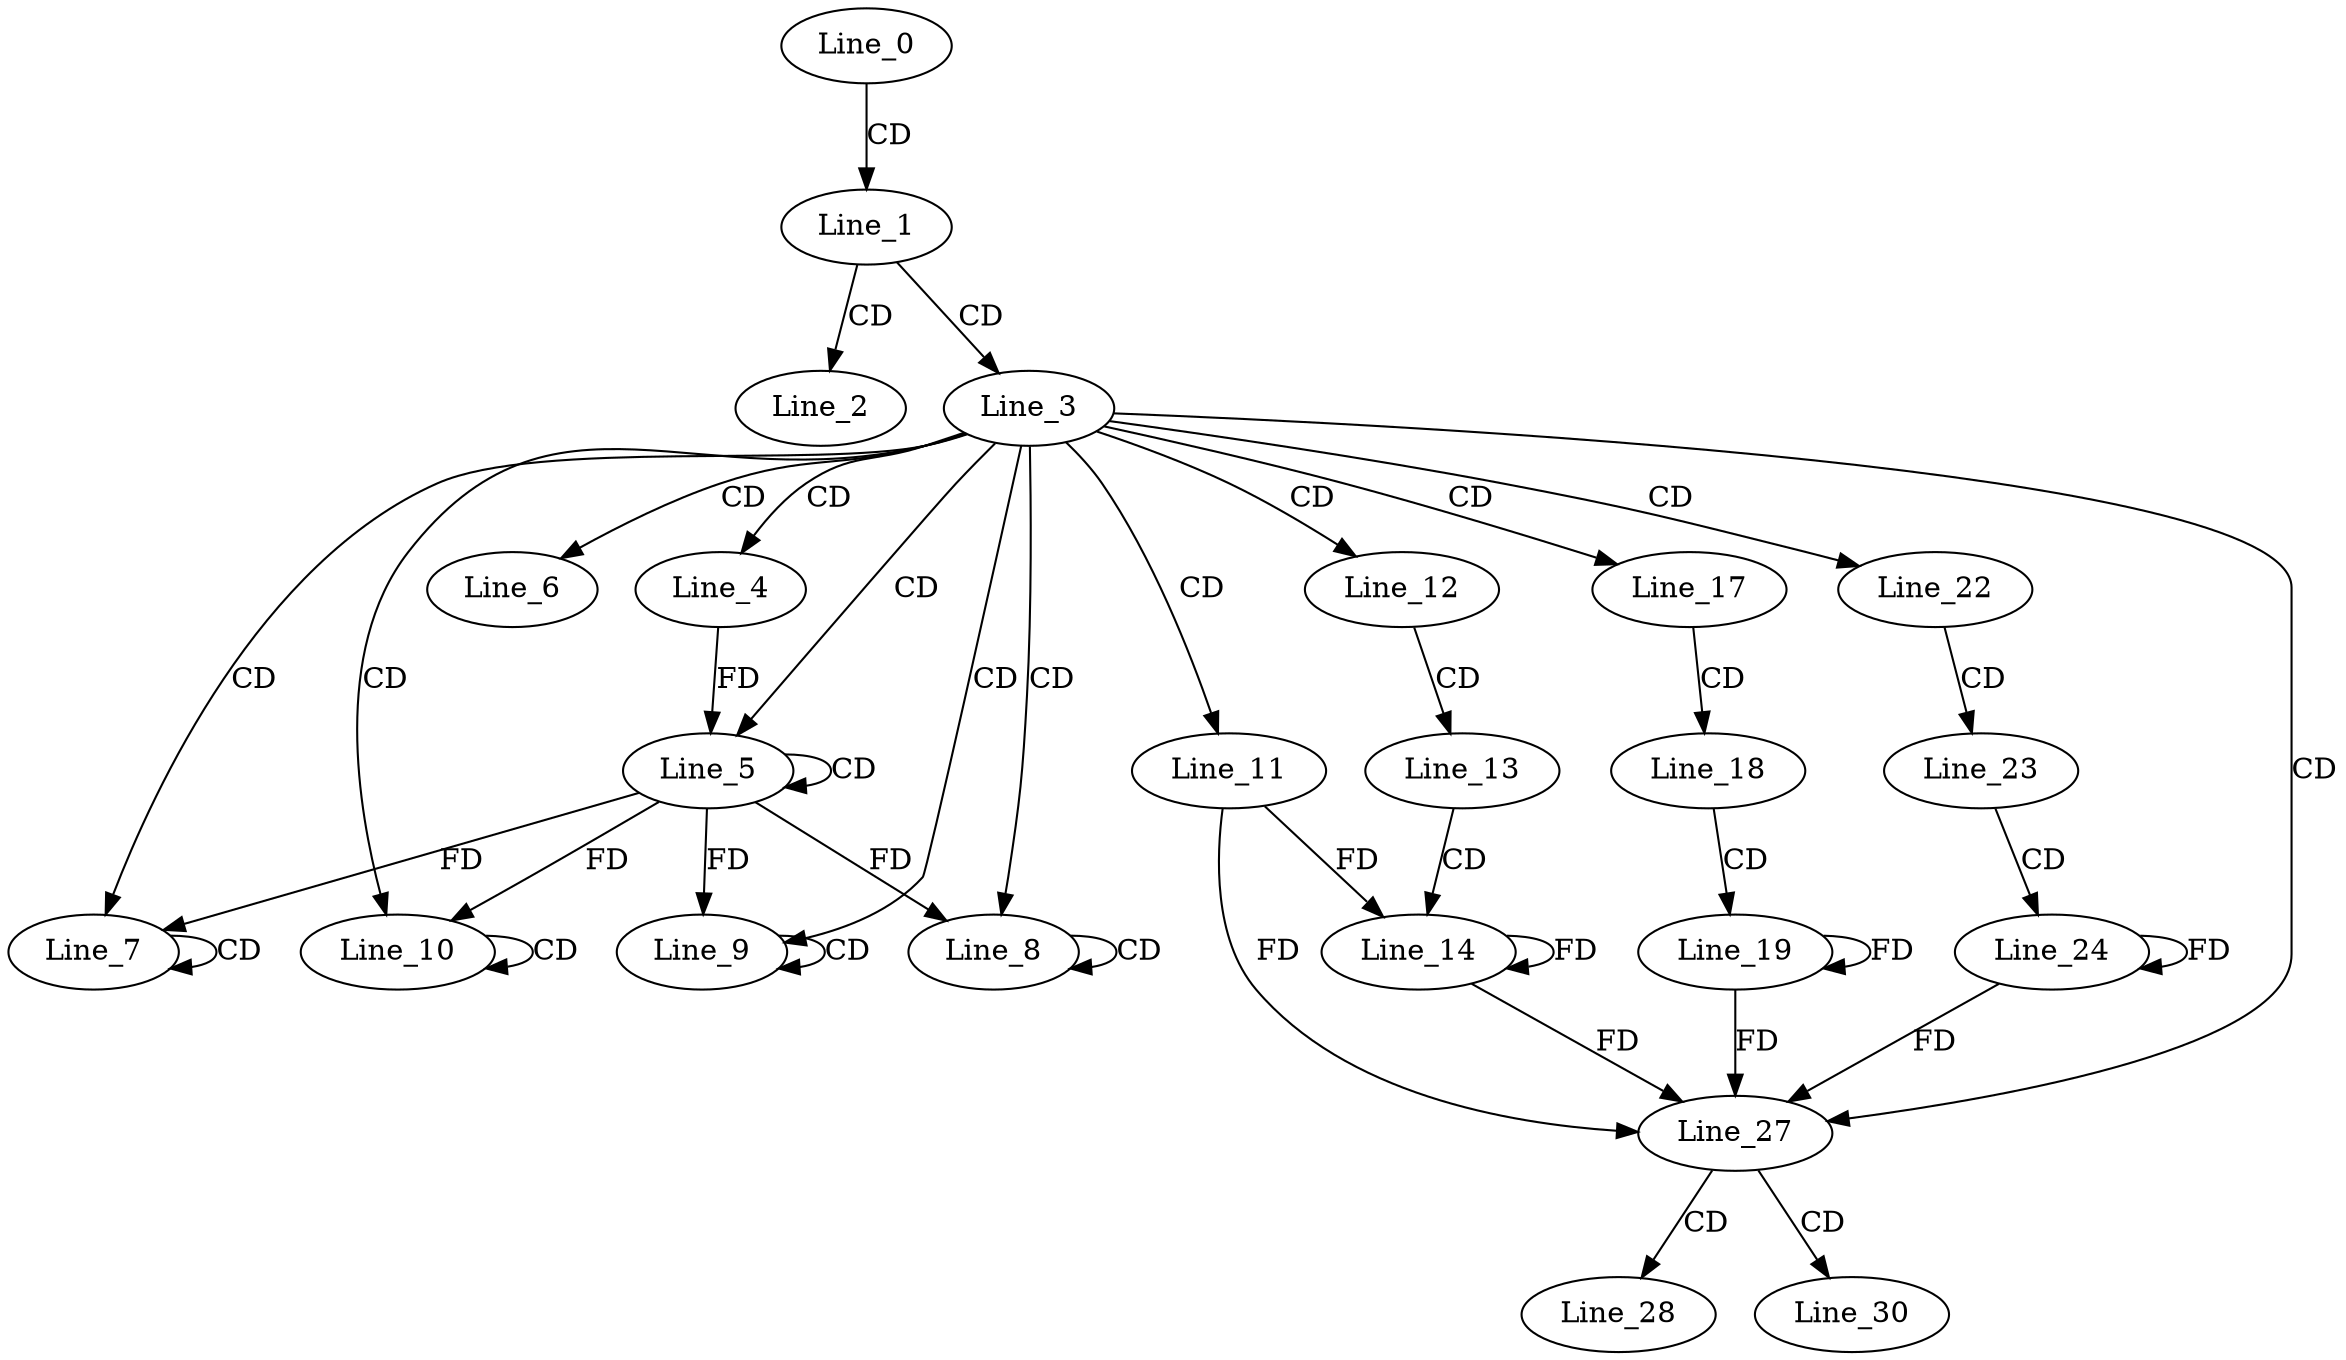 digraph G {
  Line_0;
  Line_1;
  Line_2;
  Line_3;
  Line_4;
  Line_5;
  Line_5;
  Line_6;
  Line_7;
  Line_7;
  Line_8;
  Line_8;
  Line_9;
  Line_9;
  Line_10;
  Line_10;
  Line_11;
  Line_12;
  Line_13;
  Line_14;
  Line_17;
  Line_18;
  Line_19;
  Line_22;
  Line_23;
  Line_24;
  Line_27;
  Line_28;
  Line_30;
  Line_0 -> Line_1 [ label="CD" ];
  Line_1 -> Line_2 [ label="CD" ];
  Line_1 -> Line_3 [ label="CD" ];
  Line_3 -> Line_4 [ label="CD" ];
  Line_3 -> Line_5 [ label="CD" ];
  Line_5 -> Line_5 [ label="CD" ];
  Line_4 -> Line_5 [ label="FD" ];
  Line_3 -> Line_6 [ label="CD" ];
  Line_3 -> Line_7 [ label="CD" ];
  Line_7 -> Line_7 [ label="CD" ];
  Line_5 -> Line_7 [ label="FD" ];
  Line_3 -> Line_8 [ label="CD" ];
  Line_8 -> Line_8 [ label="CD" ];
  Line_5 -> Line_8 [ label="FD" ];
  Line_3 -> Line_9 [ label="CD" ];
  Line_9 -> Line_9 [ label="CD" ];
  Line_5 -> Line_9 [ label="FD" ];
  Line_3 -> Line_10 [ label="CD" ];
  Line_10 -> Line_10 [ label="CD" ];
  Line_5 -> Line_10 [ label="FD" ];
  Line_3 -> Line_11 [ label="CD" ];
  Line_3 -> Line_12 [ label="CD" ];
  Line_12 -> Line_13 [ label="CD" ];
  Line_13 -> Line_14 [ label="CD" ];
  Line_11 -> Line_14 [ label="FD" ];
  Line_14 -> Line_14 [ label="FD" ];
  Line_3 -> Line_17 [ label="CD" ];
  Line_17 -> Line_18 [ label="CD" ];
  Line_18 -> Line_19 [ label="CD" ];
  Line_19 -> Line_19 [ label="FD" ];
  Line_3 -> Line_22 [ label="CD" ];
  Line_22 -> Line_23 [ label="CD" ];
  Line_23 -> Line_24 [ label="CD" ];
  Line_24 -> Line_24 [ label="FD" ];
  Line_3 -> Line_27 [ label="CD" ];
  Line_11 -> Line_27 [ label="FD" ];
  Line_14 -> Line_27 [ label="FD" ];
  Line_19 -> Line_27 [ label="FD" ];
  Line_24 -> Line_27 [ label="FD" ];
  Line_27 -> Line_28 [ label="CD" ];
  Line_27 -> Line_30 [ label="CD" ];
}
